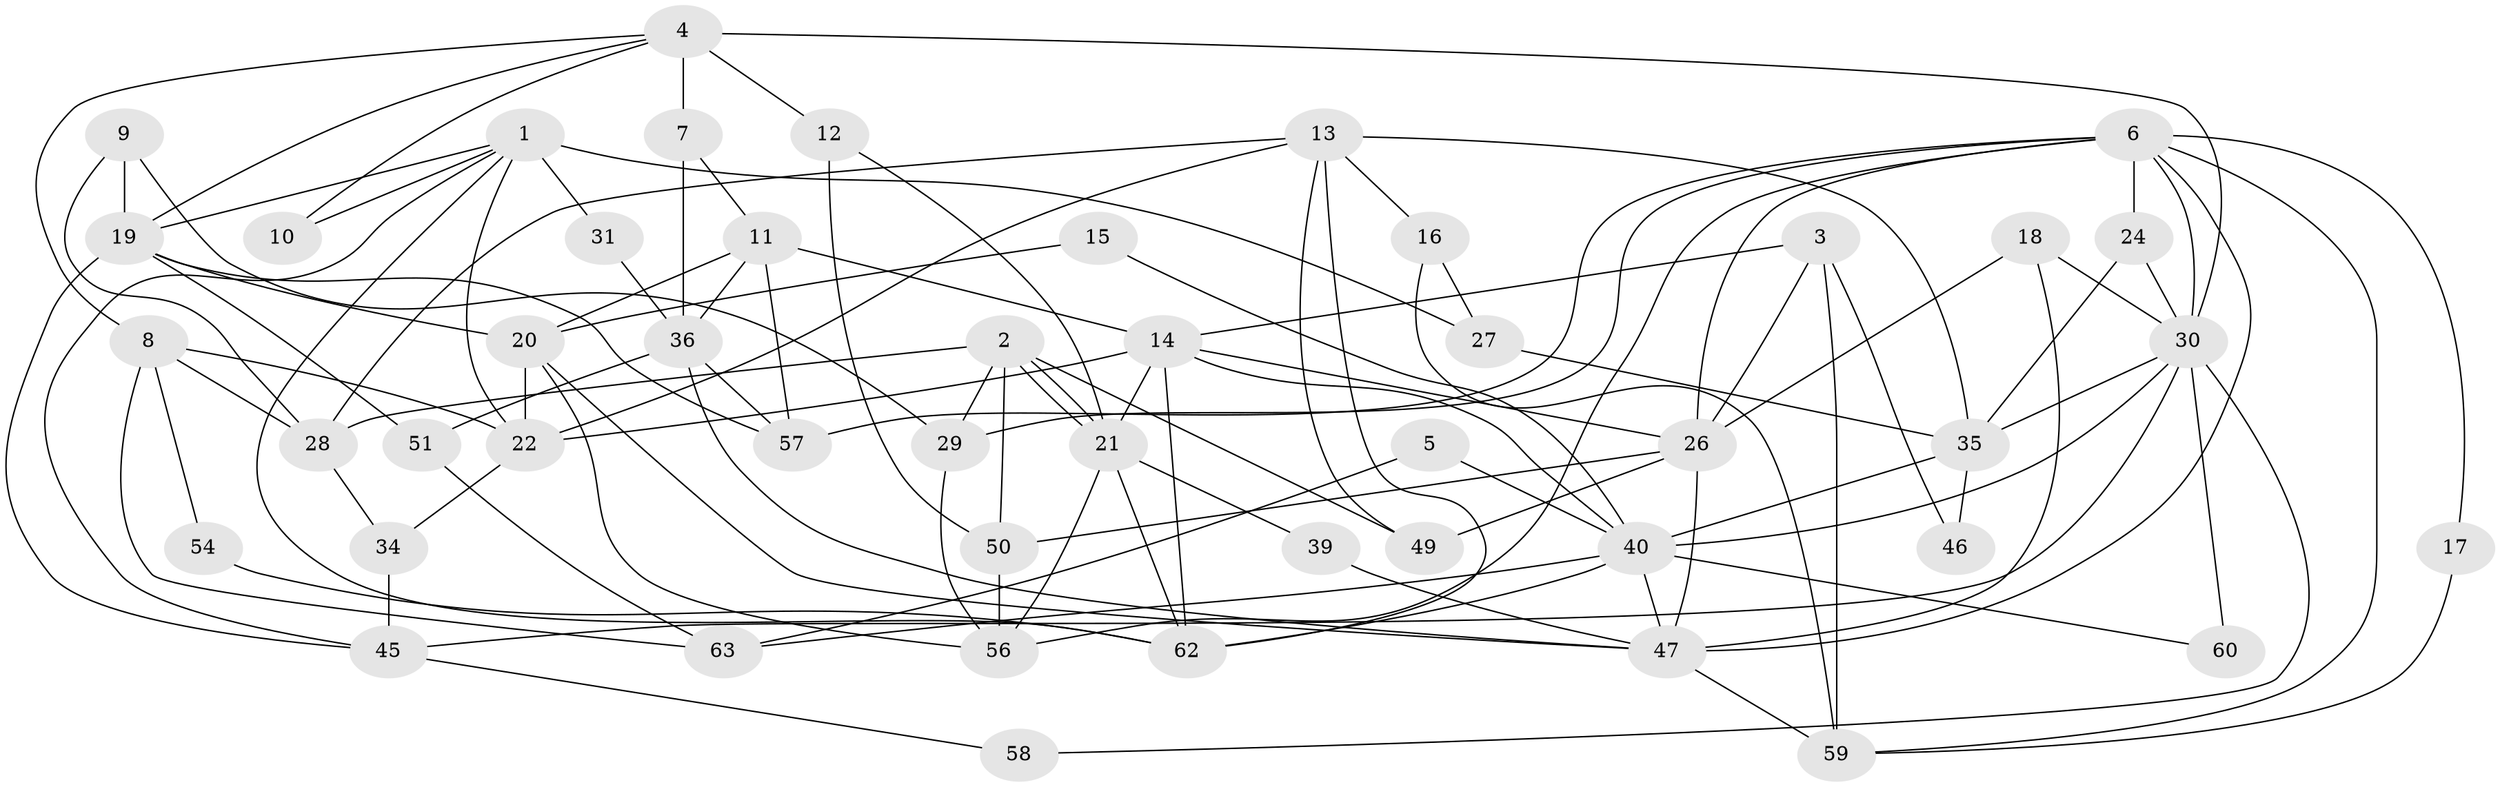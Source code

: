 // original degree distribution, {3: 0.2753623188405797, 5: 0.21739130434782608, 4: 0.2318840579710145, 6: 0.057971014492753624, 2: 0.14492753623188406, 7: 0.057971014492753624, 8: 0.014492753623188406}
// Generated by graph-tools (version 1.1) at 2025/11/02/27/25 16:11:19]
// undirected, 48 vertices, 109 edges
graph export_dot {
graph [start="1"]
  node [color=gray90,style=filled];
  1 [super="+55"];
  2 [super="+37"];
  3;
  4 [super="+33"];
  5;
  6 [super="+44"];
  7;
  8 [super="+52"];
  9;
  10;
  11;
  12;
  13 [super="+23"];
  14 [super="+42"];
  15;
  16;
  17;
  18;
  19 [super="+53"];
  20 [super="+25"];
  21;
  22 [super="+43"];
  24;
  26 [super="+69"];
  27;
  28 [super="+68"];
  29 [super="+38"];
  30 [super="+32"];
  31 [super="+48"];
  34;
  35 [super="+64"];
  36 [super="+66"];
  39;
  40 [super="+41"];
  45 [super="+67"];
  46;
  47 [super="+65"];
  49;
  50 [super="+61"];
  51;
  54;
  56;
  57;
  58;
  59;
  60;
  62;
  63;
  1 -- 31 [weight=3];
  1 -- 10;
  1 -- 19;
  1 -- 22;
  1 -- 27;
  1 -- 62;
  1 -- 45;
  2 -- 21;
  2 -- 21;
  2 -- 29;
  2 -- 28;
  2 -- 49;
  2 -- 50;
  3 -- 14;
  3 -- 59;
  3 -- 26;
  3 -- 46;
  4 -- 10;
  4 -- 12 [weight=2];
  4 -- 30;
  4 -- 19;
  4 -- 7;
  4 -- 8;
  5 -- 63;
  5 -- 40;
  6 -- 57;
  6 -- 47;
  6 -- 17;
  6 -- 56;
  6 -- 24;
  6 -- 26;
  6 -- 59;
  6 -- 30;
  6 -- 29;
  7 -- 11;
  7 -- 36 [weight=2];
  8 -- 22;
  8 -- 63;
  8 -- 28;
  8 -- 54;
  9 -- 29;
  9 -- 28;
  9 -- 19;
  11 -- 57;
  11 -- 36;
  11 -- 20;
  11 -- 14;
  12 -- 21;
  12 -- 50;
  13 -- 22;
  13 -- 16;
  13 -- 49;
  13 -- 28;
  13 -- 62;
  13 -- 35;
  14 -- 62;
  14 -- 21;
  14 -- 26;
  14 -- 40;
  14 -- 22;
  15 -- 40;
  15 -- 20;
  16 -- 59;
  16 -- 27;
  17 -- 59;
  18 -- 26;
  18 -- 30;
  18 -- 47;
  19 -- 20;
  19 -- 51;
  19 -- 45;
  19 -- 57;
  20 -- 56;
  20 -- 47;
  20 -- 22;
  21 -- 39;
  21 -- 56;
  21 -- 62;
  22 -- 34;
  24 -- 30;
  24 -- 35;
  26 -- 49 [weight=2];
  26 -- 50;
  26 -- 47;
  27 -- 35;
  28 -- 34;
  29 -- 56;
  30 -- 35;
  30 -- 58;
  30 -- 60 [weight=2];
  30 -- 40;
  30 -- 45;
  31 -- 36 [weight=3];
  34 -- 45;
  35 -- 40;
  35 -- 46;
  36 -- 57;
  36 -- 51;
  36 -- 47;
  39 -- 47;
  40 -- 62;
  40 -- 63;
  40 -- 60;
  40 -- 47;
  45 -- 58;
  47 -- 59;
  50 -- 56;
  51 -- 63;
  54 -- 62;
}
